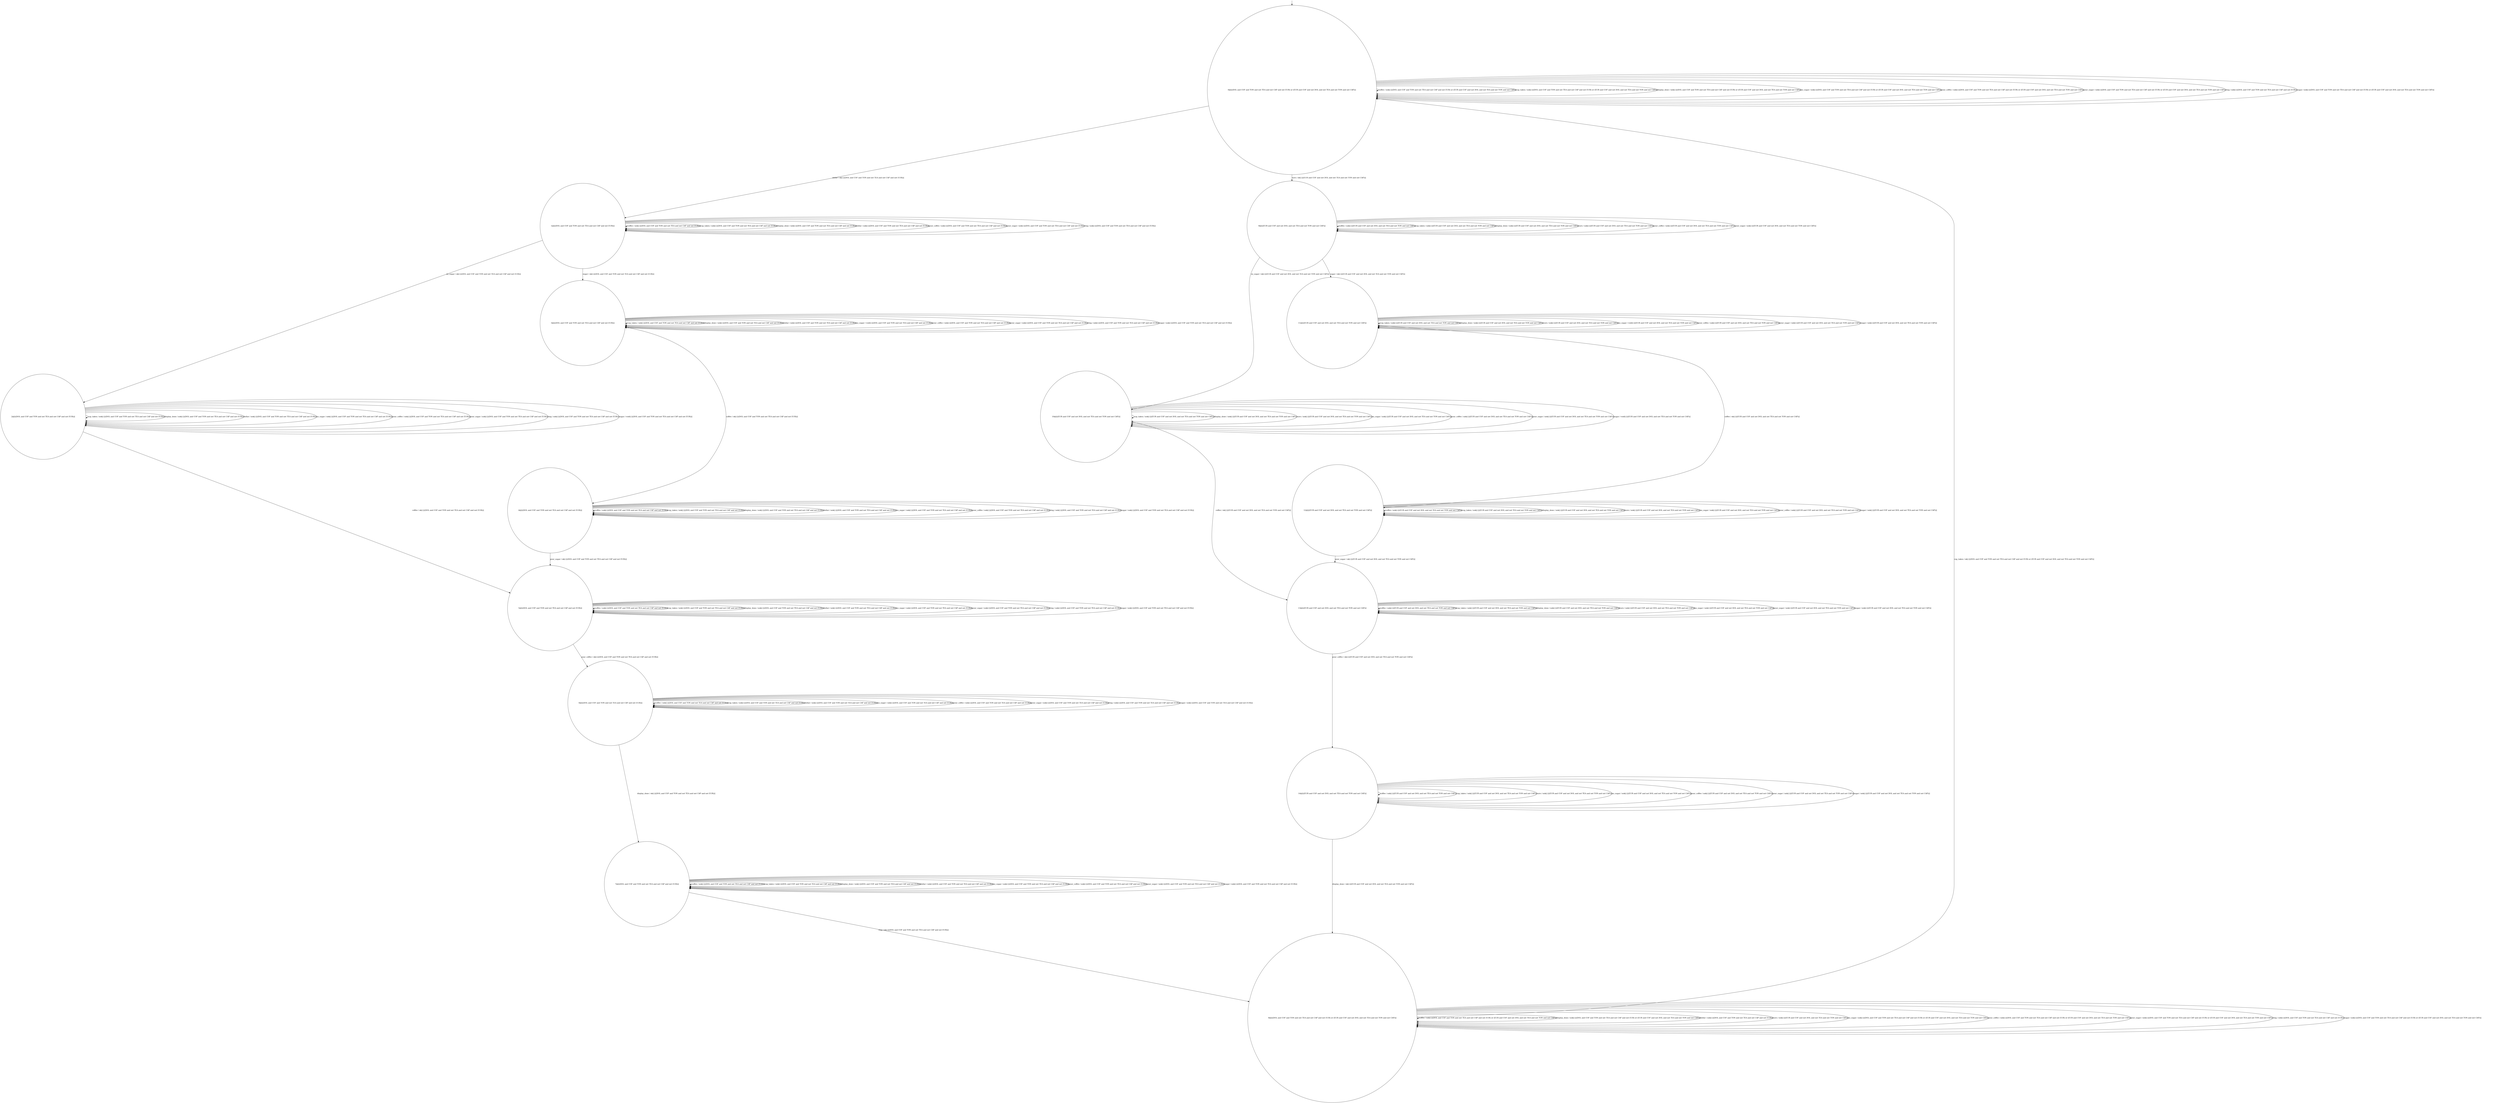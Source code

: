 digraph g {
	edge [lblstyle="above, sloped"];
	s0 [shape="circle" label="0@[((DOL and COF and TON and not TEA and not CAP and not EUR) or (EUR and COF and not DOL and not TEA and not TON and not CAP))]"];
	s1 [shape="circle" label="1@[((DOL and COF and TON and not TEA and not CAP and not EUR))]"];
	s2 [shape="circle" label="2@[((DOL and COF and TON and not TEA and not CAP and not EUR))]"];
	s3 [shape="circle" label="3@[((DOL and COF and TON and not TEA and not CAP and not EUR))]"];
	s4 [shape="circle" label="4@[((DOL and COF and TON and not TEA and not CAP and not EUR))]"];
	s5 [shape="circle" label="5@[((DOL and COF and TON and not TEA and not CAP and not EUR))]"];
	s6 [shape="circle" label="6@[((DOL and COF and TON and not TEA and not CAP and not EUR))]"];
	s7 [shape="circle" label="7@[((DOL and COF and TON and not TEA and not CAP and not EUR))]"];
	s8 [shape="circle" label="8@[((DOL and COF and TON and not TEA and not CAP and not EUR) or (EUR and COF and not DOL and not TEA and not TON and not CAP))]"];
	s9 [shape="circle" label="9@[((EUR and COF and not DOL and not TEA and not TON and not CAP))]"];
	s10 [shape="circle" label="10@[((EUR and COF and not DOL and not TEA and not TON and not CAP))]"];
	s11 [shape="circle" label="11@[((EUR and COF and not DOL and not TEA and not TON and not CAP))]"];
	s12 [shape="circle" label="12@[((EUR and COF and not DOL and not TEA and not TON and not CAP))]"];
	s13 [shape="circle" label="13@[((EUR and COF and not DOL and not TEA and not TON and not CAP))]"];
	s14 [shape="circle" label="14@[((EUR and COF and not DOL and not TEA and not TON and not CAP))]"];
	s0 -> s0 [label="coffee / nok() [((DOL and COF and TON and not TEA and not CAP and not EUR) or (EUR and COF and not DOL and not TEA and not TON and not CAP))]"];
	s0 -> s0 [label="cup_taken / nok() [((DOL and COF and TON and not TEA and not CAP and not EUR) or (EUR and COF and not DOL and not TEA and not TON and not CAP))]"];
	s0 -> s0 [label="display_done / nok() [((DOL and COF and TON and not TEA and not CAP and not EUR) or (EUR and COF and not DOL and not TEA and not TON and not CAP))]"];
	s0 -> s1 [label="dollar / ok() [((DOL and COF and TON and not TEA and not CAP and not EUR))]"];
	s0 -> s9 [label="euro / ok() [((EUR and COF and not DOL and not TEA and not TON and not CAP))]"];
	s0 -> s0 [label="no_sugar / nok() [((DOL and COF and TON and not TEA and not CAP and not EUR) or (EUR and COF and not DOL and not TEA and not TON and not CAP))]"];
	s0 -> s0 [label="pour_coffee / nok() [((DOL and COF and TON and not TEA and not CAP and not EUR) or (EUR and COF and not DOL and not TEA and not TON and not CAP))]"];
	s0 -> s0 [label="pour_sugar / nok() [((DOL and COF and TON and not TEA and not CAP and not EUR) or (EUR and COF and not DOL and not TEA and not TON and not CAP))]"];
	s0 -> s0 [label="ring / nok() [((DOL and COF and TON and not TEA and not CAP and not EUR))]"];
	s0 -> s0 [label="sugar / nok() [((DOL and COF and TON and not TEA and not CAP and not EUR) or (EUR and COF and not DOL and not TEA and not TON and not CAP))]"];
	s1 -> s1 [label="coffee / nok() [((DOL and COF and TON and not TEA and not CAP and not EUR))]"];
	s1 -> s1 [label="cup_taken / nok() [((DOL and COF and TON and not TEA and not CAP and not EUR))]"];
	s1 -> s1 [label="display_done / nok() [((DOL and COF and TON and not TEA and not CAP and not EUR))]"];
	s1 -> s1 [label="dollar / nok() [((DOL and COF and TON and not TEA and not CAP and not EUR))]"];
	s1 -> s2 [label="no_sugar / ok() [((DOL and COF and TON and not TEA and not CAP and not EUR))]"];
	s1 -> s1 [label="pour_coffee / nok() [((DOL and COF and TON and not TEA and not CAP and not EUR))]"];
	s1 -> s1 [label="pour_sugar / nok() [((DOL and COF and TON and not TEA and not CAP and not EUR))]"];
	s1 -> s1 [label="ring / nok() [((DOL and COF and TON and not TEA and not CAP and not EUR))]"];
	s1 -> s3 [label="sugar / ok() [((DOL and COF and TON and not TEA and not CAP and not EUR))]"];
	s2 -> s5 [label="coffee / ok() [((DOL and COF and TON and not TEA and not CAP and not EUR))]"];
	s2 -> s2 [label="cup_taken / nok() [((DOL and COF and TON and not TEA and not CAP and not EUR))]"];
	s2 -> s2 [label="display_done / nok() [((DOL and COF and TON and not TEA and not CAP and not EUR))]"];
	s2 -> s2 [label="dollar / nok() [((DOL and COF and TON and not TEA and not CAP and not EUR))]"];
	s2 -> s2 [label="no_sugar / nok() [((DOL and COF and TON and not TEA and not CAP and not EUR))]"];
	s2 -> s2 [label="pour_coffee / nok() [((DOL and COF and TON and not TEA and not CAP and not EUR))]"];
	s2 -> s2 [label="pour_sugar / nok() [((DOL and COF and TON and not TEA and not CAP and not EUR))]"];
	s2 -> s2 [label="ring / nok() [((DOL and COF and TON and not TEA and not CAP and not EUR))]"];
	s2 -> s2 [label="sugar / void() [((DOL and COF and TON and not TEA and not CAP and not EUR))]"];
	s3 -> s4 [label="coffee / ok() [((DOL and COF and TON and not TEA and not CAP and not EUR))]"];
	s3 -> s3 [label="cup_taken / nok() [((DOL and COF and TON and not TEA and not CAP and not EUR))]"];
	s3 -> s3 [label="display_done / nok() [((DOL and COF and TON and not TEA and not CAP and not EUR))]"];
	s3 -> s3 [label="dollar / nok() [((DOL and COF and TON and not TEA and not CAP and not EUR))]"];
	s3 -> s3 [label="no_sugar / void() [((DOL and COF and TON and not TEA and not CAP and not EUR))]"];
	s3 -> s3 [label="pour_coffee / nok() [((DOL and COF and TON and not TEA and not CAP and not EUR))]"];
	s3 -> s3 [label="pour_sugar / nok() [((DOL and COF and TON and not TEA and not CAP and not EUR))]"];
	s3 -> s3 [label="ring / nok() [((DOL and COF and TON and not TEA and not CAP and not EUR))]"];
	s3 -> s3 [label="sugar / nok() [((DOL and COF and TON and not TEA and not CAP and not EUR))]"];
	s4 -> s4 [label="coffee / nok() [((DOL and COF and TON and not TEA and not CAP and not EUR))]"];
	s4 -> s4 [label="cup_taken / nok() [((DOL and COF and TON and not TEA and not CAP and not EUR))]"];
	s4 -> s4 [label="display_done / nok() [((DOL and COF and TON and not TEA and not CAP and not EUR))]"];
	s4 -> s4 [label="dollar / nok() [((DOL and COF and TON and not TEA and not CAP and not EUR))]"];
	s4 -> s4 [label="no_sugar / nok() [((DOL and COF and TON and not TEA and not CAP and not EUR))]"];
	s4 -> s4 [label="pour_coffee / nok() [((DOL and COF and TON and not TEA and not CAP and not EUR))]"];
	s4 -> s5 [label="pour_sugar / ok() [((DOL and COF and TON and not TEA and not CAP and not EUR))]"];
	s4 -> s4 [label="ring / nok() [((DOL and COF and TON and not TEA and not CAP and not EUR))]"];
	s4 -> s4 [label="sugar / nok() [((DOL and COF and TON and not TEA and not CAP and not EUR))]"];
	s5 -> s5 [label="coffee / nok() [((DOL and COF and TON and not TEA and not CAP and not EUR))]"];
	s5 -> s5 [label="cup_taken / nok() [((DOL and COF and TON and not TEA and not CAP and not EUR))]"];
	s5 -> s5 [label="display_done / nok() [((DOL and COF and TON and not TEA and not CAP and not EUR))]"];
	s5 -> s5 [label="dollar / nok() [((DOL and COF and TON and not TEA and not CAP and not EUR))]"];
	s5 -> s5 [label="no_sugar / nok() [((DOL and COF and TON and not TEA and not CAP and not EUR))]"];
	s5 -> s6 [label="pour_coffee / ok() [((DOL and COF and TON and not TEA and not CAP and not EUR))]"];
	s5 -> s5 [label="pour_sugar / nok() [((DOL and COF and TON and not TEA and not CAP and not EUR))]"];
	s5 -> s5 [label="ring / nok() [((DOL and COF and TON and not TEA and not CAP and not EUR))]"];
	s5 -> s5 [label="sugar / nok() [((DOL and COF and TON and not TEA and not CAP and not EUR))]"];
	s6 -> s6 [label="coffee / nok() [((DOL and COF and TON and not TEA and not CAP and not EUR))]"];
	s6 -> s6 [label="cup_taken / nok() [((DOL and COF and TON and not TEA and not CAP and not EUR))]"];
	s6 -> s7 [label="display_done / ok() [((DOL and COF and TON and not TEA and not CAP and not EUR))]"];
	s6 -> s6 [label="dollar / nok() [((DOL and COF and TON and not TEA and not CAP and not EUR))]"];
	s6 -> s6 [label="no_sugar / nok() [((DOL and COF and TON and not TEA and not CAP and not EUR))]"];
	s6 -> s6 [label="pour_coffee / nok() [((DOL and COF and TON and not TEA and not CAP and not EUR))]"];
	s6 -> s6 [label="pour_sugar / nok() [((DOL and COF and TON and not TEA and not CAP and not EUR))]"];
	s6 -> s6 [label="ring / nok() [((DOL and COF and TON and not TEA and not CAP and not EUR))]"];
	s6 -> s6 [label="sugar / nok() [((DOL and COF and TON and not TEA and not CAP and not EUR))]"];
	s7 -> s7 [label="coffee / nok() [((DOL and COF and TON and not TEA and not CAP and not EUR))]"];
	s7 -> s7 [label="cup_taken / nok() [((DOL and COF and TON and not TEA and not CAP and not EUR))]"];
	s7 -> s7 [label="display_done / nok() [((DOL and COF and TON and not TEA and not CAP and not EUR))]"];
	s7 -> s7 [label="dollar / nok() [((DOL and COF and TON and not TEA and not CAP and not EUR))]"];
	s7 -> s7 [label="no_sugar / nok() [((DOL and COF and TON and not TEA and not CAP and not EUR))]"];
	s7 -> s7 [label="pour_coffee / nok() [((DOL and COF and TON and not TEA and not CAP and not EUR))]"];
	s7 -> s7 [label="pour_sugar / nok() [((DOL and COF and TON and not TEA and not CAP and not EUR))]"];
	s7 -> s8 [label="ring / ok() [((DOL and COF and TON and not TEA and not CAP and not EUR))]"];
	s7 -> s7 [label="sugar / nok() [((DOL and COF and TON and not TEA and not CAP and not EUR))]"];
	s8 -> s8 [label="coffee / nok() [((DOL and COF and TON and not TEA and not CAP and not EUR) or (EUR and COF and not DOL and not TEA and not TON and not CAP))]"];
	s8 -> s0 [label="cup_taken / ok() [((DOL and COF and TON and not TEA and not CAP and not EUR) or (EUR and COF and not DOL and not TEA and not TON and not CAP))]"];
	s8 -> s8 [label="display_done / nok() [((DOL and COF and TON and not TEA and not CAP and not EUR) or (EUR and COF and not DOL and not TEA and not TON and not CAP))]"];
	s8 -> s8 [label="dollar / nok() [((DOL and COF and TON and not TEA and not CAP and not EUR))]"];
	s8 -> s8 [label="euro / nok() [((EUR and COF and not DOL and not TEA and not TON and not CAP))]"];
	s8 -> s8 [label="no_sugar / nok() [((DOL and COF and TON and not TEA and not CAP and not EUR) or (EUR and COF and not DOL and not TEA and not TON and not CAP))]"];
	s8 -> s8 [label="pour_coffee / nok() [((DOL and COF and TON and not TEA and not CAP and not EUR) or (EUR and COF and not DOL and not TEA and not TON and not CAP))]"];
	s8 -> s8 [label="pour_sugar / nok() [((DOL and COF and TON and not TEA and not CAP and not EUR) or (EUR and COF and not DOL and not TEA and not TON and not CAP))]"];
	s8 -> s8 [label="ring / nok() [((DOL and COF and TON and not TEA and not CAP and not EUR))]"];
	s8 -> s8 [label="sugar / nok() [((DOL and COF and TON and not TEA and not CAP and not EUR) or (EUR and COF and not DOL and not TEA and not TON and not CAP))]"];
	s9 -> s9 [label="coffee / nok() [((EUR and COF and not DOL and not TEA and not TON and not CAP))]"];
	s9 -> s9 [label="cup_taken / nok() [((EUR and COF and not DOL and not TEA and not TON and not CAP))]"];
	s9 -> s9 [label="display_done / nok() [((EUR and COF and not DOL and not TEA and not TON and not CAP))]"];
	s9 -> s9 [label="euro / nok() [((EUR and COF and not DOL and not TEA and not TON and not CAP))]"];
	s9 -> s10 [label="no_sugar / ok() [((EUR and COF and not DOL and not TEA and not TON and not CAP))]"];
	s9 -> s9 [label="pour_coffee / nok() [((EUR and COF and not DOL and not TEA and not TON and not CAP))]"];
	s9 -> s9 [label="pour_sugar / nok() [((EUR and COF and not DOL and not TEA and not TON and not CAP))]"];
	s9 -> s11 [label="sugar / ok() [((EUR and COF and not DOL and not TEA and not TON and not CAP))]"];
	s10 -> s13 [label="coffee / ok() [((EUR and COF and not DOL and not TEA and not TON and not CAP))]"];
	s10 -> s10 [label="cup_taken / nok() [((EUR and COF and not DOL and not TEA and not TON and not CAP))]"];
	s10 -> s10 [label="display_done / nok() [((EUR and COF and not DOL and not TEA and not TON and not CAP))]"];
	s10 -> s10 [label="euro / nok() [((EUR and COF and not DOL and not TEA and not TON and not CAP))]"];
	s10 -> s10 [label="no_sugar / nok() [((EUR and COF and not DOL and not TEA and not TON and not CAP))]"];
	s10 -> s10 [label="pour_coffee / nok() [((EUR and COF and not DOL and not TEA and not TON and not CAP))]"];
	s10 -> s10 [label="pour_sugar / nok() [((EUR and COF and not DOL and not TEA and not TON and not CAP))]"];
	s10 -> s10 [label="sugar / void() [((EUR and COF and not DOL and not TEA and not TON and not CAP))]"];
	s11 -> s12 [label="coffee / ok() [((EUR and COF and not DOL and not TEA and not TON and not CAP))]"];
	s11 -> s11 [label="cup_taken / nok() [((EUR and COF and not DOL and not TEA and not TON and not CAP))]"];
	s11 -> s11 [label="display_done / nok() [((EUR and COF and not DOL and not TEA and not TON and not CAP))]"];
	s11 -> s11 [label="euro / nok() [((EUR and COF and not DOL and not TEA and not TON and not CAP))]"];
	s11 -> s11 [label="no_sugar / void() [((EUR and COF and not DOL and not TEA and not TON and not CAP))]"];
	s11 -> s11 [label="pour_coffee / nok() [((EUR and COF and not DOL and not TEA and not TON and not CAP))]"];
	s11 -> s11 [label="pour_sugar / nok() [((EUR and COF and not DOL and not TEA and not TON and not CAP))]"];
	s11 -> s11 [label="sugar / nok() [((EUR and COF and not DOL and not TEA and not TON and not CAP))]"];
	s12 -> s12 [label="coffee / nok() [((EUR and COF and not DOL and not TEA and not TON and not CAP))]"];
	s12 -> s12 [label="cup_taken / nok() [((EUR and COF and not DOL and not TEA and not TON and not CAP))]"];
	s12 -> s12 [label="display_done / nok() [((EUR and COF and not DOL and not TEA and not TON and not CAP))]"];
	s12 -> s12 [label="euro / nok() [((EUR and COF and not DOL and not TEA and not TON and not CAP))]"];
	s12 -> s12 [label="no_sugar / nok() [((EUR and COF and not DOL and not TEA and not TON and not CAP))]"];
	s12 -> s12 [label="pour_coffee / nok() [((EUR and COF and not DOL and not TEA and not TON and not CAP))]"];
	s12 -> s13 [label="pour_sugar / ok() [((EUR and COF and not DOL and not TEA and not TON and not CAP))]"];
	s12 -> s12 [label="sugar / nok() [((EUR and COF and not DOL and not TEA and not TON and not CAP))]"];
	s13 -> s13 [label="coffee / nok() [((EUR and COF and not DOL and not TEA and not TON and not CAP))]"];
	s13 -> s13 [label="cup_taken / nok() [((EUR and COF and not DOL and not TEA and not TON and not CAP))]"];
	s13 -> s13 [label="display_done / nok() [((EUR and COF and not DOL and not TEA and not TON and not CAP))]"];
	s13 -> s13 [label="euro / nok() [((EUR and COF and not DOL and not TEA and not TON and not CAP))]"];
	s13 -> s13 [label="no_sugar / nok() [((EUR and COF and not DOL and not TEA and not TON and not CAP))]"];
	s13 -> s14 [label="pour_coffee / ok() [((EUR and COF and not DOL and not TEA and not TON and not CAP))]"];
	s13 -> s13 [label="pour_sugar / nok() [((EUR and COF and not DOL and not TEA and not TON and not CAP))]"];
	s13 -> s13 [label="sugar / nok() [((EUR and COF and not DOL and not TEA and not TON and not CAP))]"];
	s14 -> s14 [label="coffee / nok() [((EUR and COF and not DOL and not TEA and not TON and not CAP))]"];
	s14 -> s14 [label="cup_taken / nok() [((EUR and COF and not DOL and not TEA and not TON and not CAP))]"];
	s14 -> s8 [label="display_done / ok() [((EUR and COF and not DOL and not TEA and not TON and not CAP))]"];
	s14 -> s14 [label="euro / nok() [((EUR and COF and not DOL and not TEA and not TON and not CAP))]"];
	s14 -> s14 [label="no_sugar / nok() [((EUR and COF and not DOL and not TEA and not TON and not CAP))]"];
	s14 -> s14 [label="pour_coffee / nok() [((EUR and COF and not DOL and not TEA and not TON and not CAP))]"];
	s14 -> s14 [label="pour_sugar / nok() [((EUR and COF and not DOL and not TEA and not TON and not CAP))]"];
	s14 -> s14 [label="sugar / nok() [((EUR and COF and not DOL and not TEA and not TON and not CAP))]"];
	__start0 [label="" shape="none" width="0" height="0"];
	__start0 -> s0;
}